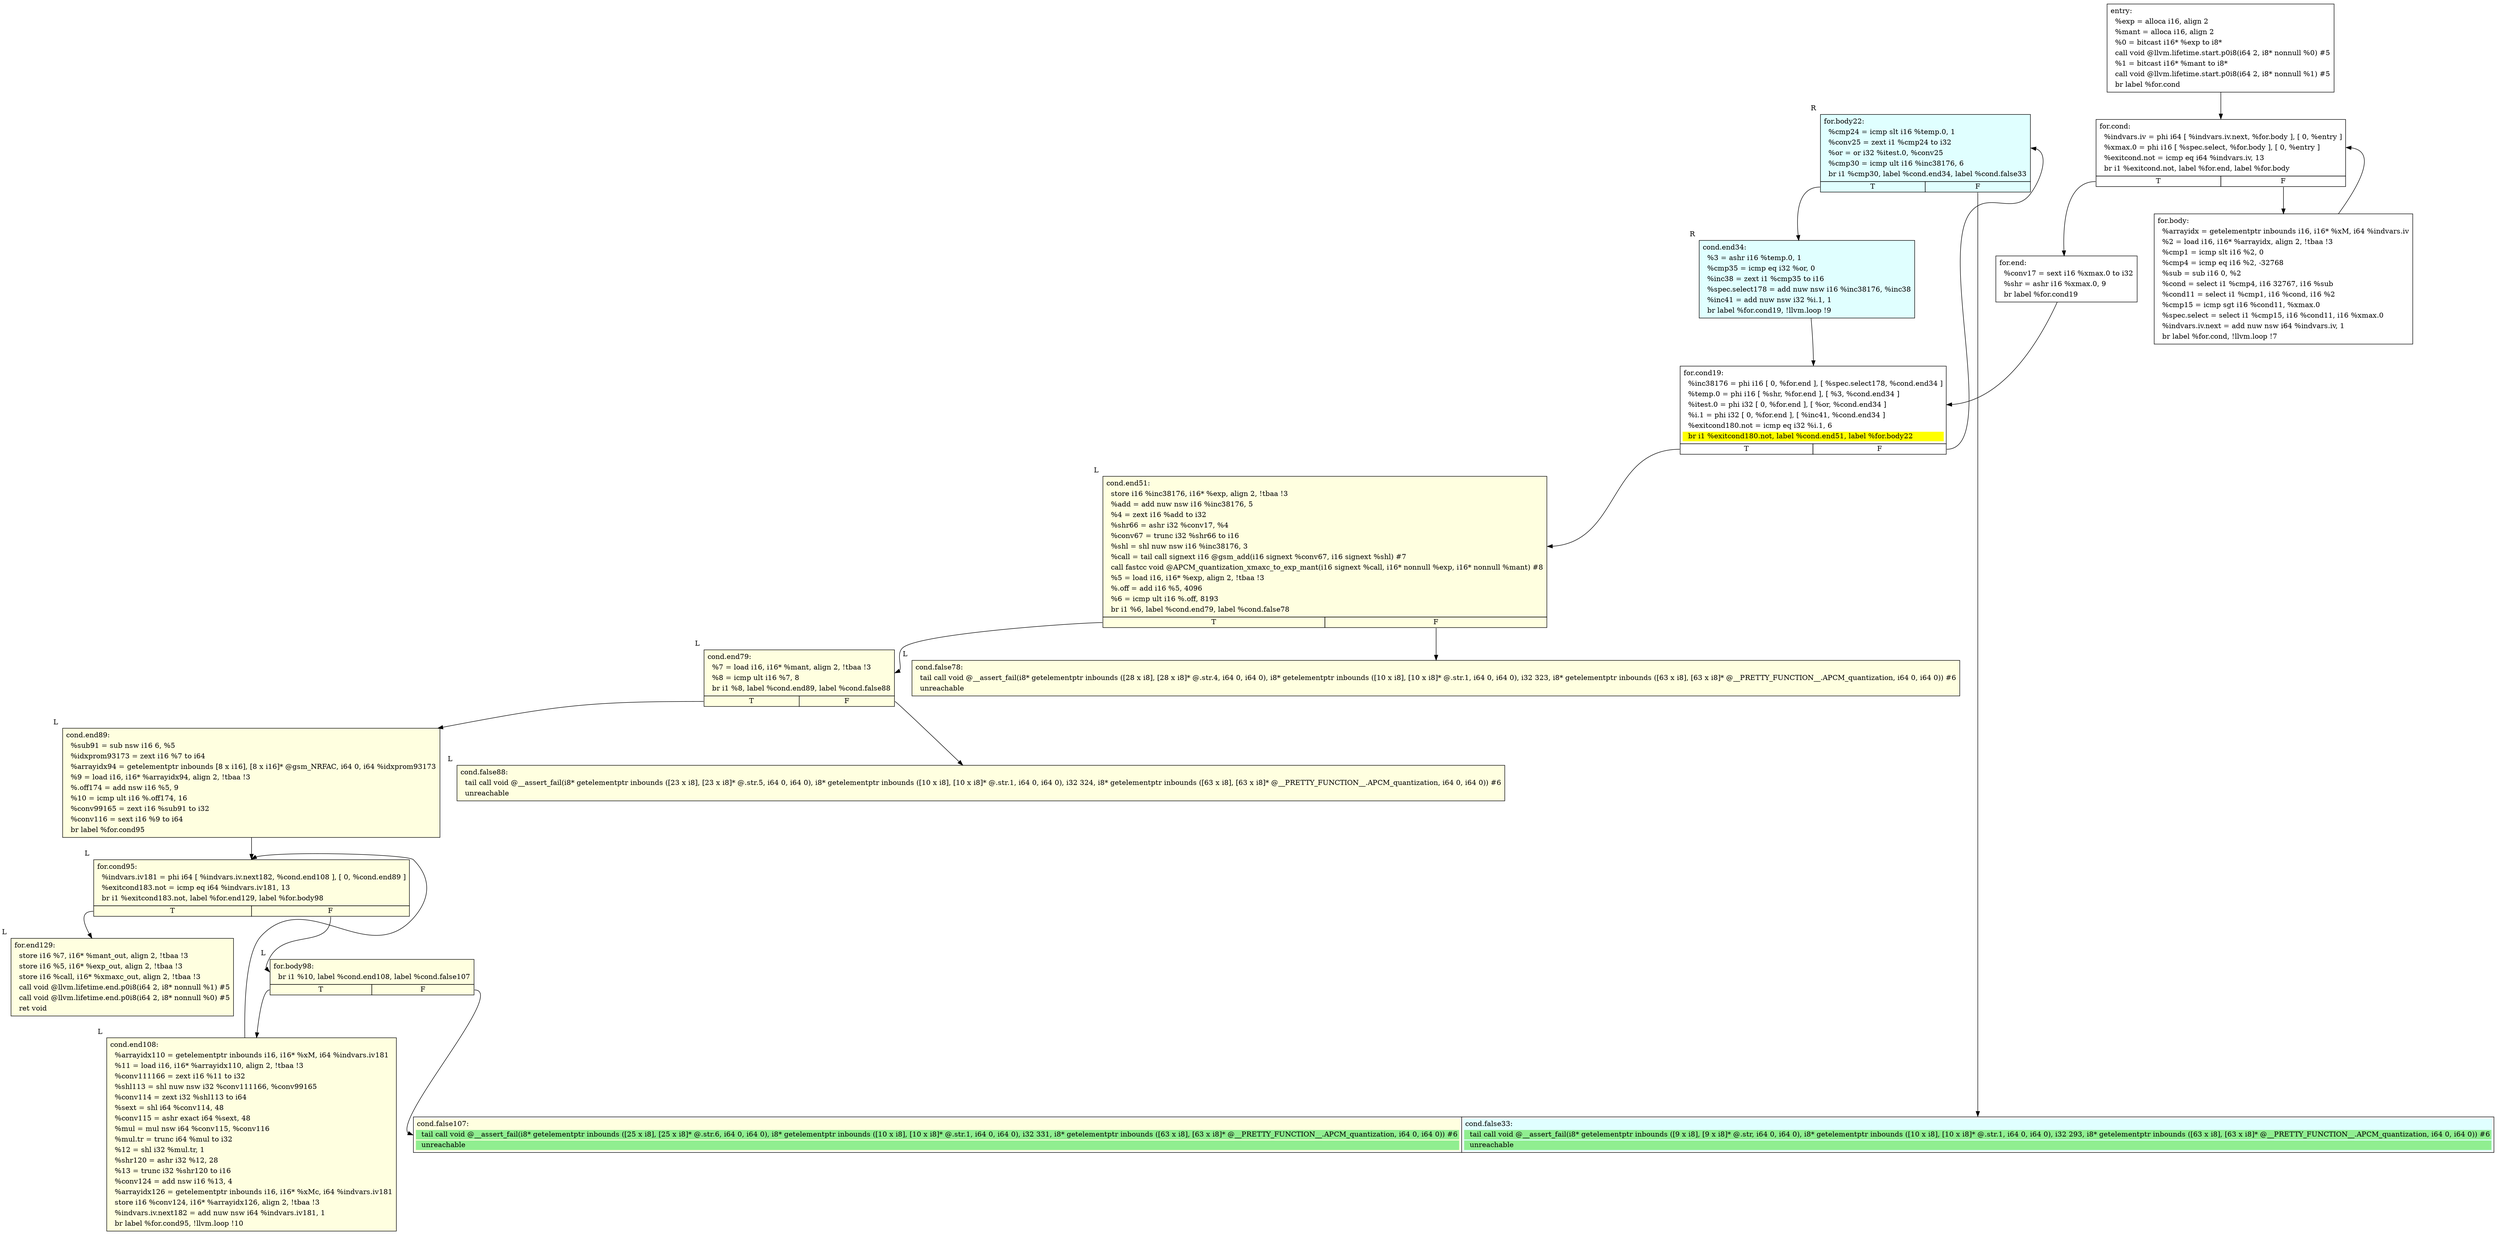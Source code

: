 digraph {
m_bb0 [shape = none, label  = <<table border="0" cellspacing="0">
<tr><td port="f1" border="1" colspan="2"><table bgcolor="LightYellow" border="0">
<tr><td align="left">cond.false107:</td></tr>
<tr><td bgcolor="lightgreen" align="left">  tail call void @__assert_fail(i8* getelementptr inbounds ([25 x i8], [25 x i8]* @.str.6, i64 0, i64 0), i8* getelementptr inbounds ([10 x i8], [10 x i8]* @.str.1, i64 0, i64 0), i32 331, i8* getelementptr inbounds ([63 x i8], [63 x i8]* @__PRETTY_FUNCTION__.APCM_quantization, i64 0, i64 0)) #6</td></tr>
<tr><td bgcolor="lightgreen" align="left">  unreachable</td></tr>
</table>
</td>
<td port="f2" border="1" colspan="2"><table bgcolor="LightCyan" border="0">
<tr><td align="left">cond.false33:</td></tr>
<tr><td bgcolor="lightgreen" align="left">  tail call void @__assert_fail(i8* getelementptr inbounds ([9 x i8], [9 x i8]* @.str, i64 0, i64 0), i8* getelementptr inbounds ([10 x i8], [10 x i8]* @.str.1, i64 0, i64 0), i32 293, i8* getelementptr inbounds ([63 x i8], [63 x i8]* @__PRETTY_FUNCTION__.APCM_quantization, i64 0, i64 0)) #6</td></tr>
<tr><td bgcolor="lightgreen" align="left">  unreachable</td></tr>
</table>
</td></tr>
</table>> ]
f_bb0 [shape = none, label  = <<table  border="0" cellspacing="0">
<tr><td port="f" border="1"><table border="0">
<tr><td align="left">entry:</td></tr>
<tr><td align="left">  %exp = alloca i16, align 2</td></tr>
<tr><td align="left">  %mant = alloca i16, align 2</td></tr>
<tr><td align="left">  %0 = bitcast i16* %exp to i8*</td></tr>
<tr><td align="left">  call void @llvm.lifetime.start.p0i8(i64 2, i8* nonnull %0) #5</td></tr>
<tr><td align="left">  %1 = bitcast i16* %mant to i8*</td></tr>
<tr><td align="left">  call void @llvm.lifetime.start.p0i8(i64 2, i8* nonnull %1) #5</td></tr>
<tr><td align="left">  br label %for.cond</td></tr>
</table>
</td></tr>
</table>> ]
f_bb1 [shape = none, label  = <<table  border="0" cellspacing="0">
<tr><td port="f" border="1" colspan="2"><table border="0">
<tr><td align="left">for.cond:</td></tr>
<tr><td align="left">  %indvars.iv = phi i64 [ %indvars.iv.next, %for.body ], [ 0, %entry ]</td></tr>
<tr><td align="left">  %xmax.0 = phi i16 [ %spec.select, %for.body ], [ 0, %entry ]</td></tr>
<tr><td align="left">  %exitcond.not = icmp eq i64 %indvars.iv, 13</td></tr>
<tr><td align="left">  br i1 %exitcond.not, label %for.end, label %for.body</td></tr>
</table>
</td></tr>
<tr><td border="1" port="fT">T</td><td border="1" port="fF">F</td></tr>
</table>> ]
f_bb2 [shape = none, label  = <<table  border="0" cellspacing="0">
<tr><td port="f" border="1"><table border="0">
<tr><td align="left">for.body:</td></tr>
<tr><td align="left">  %arrayidx = getelementptr inbounds i16, i16* %xM, i64 %indvars.iv</td></tr>
<tr><td align="left">  %2 = load i16, i16* %arrayidx, align 2, !tbaa !3</td></tr>
<tr><td align="left">  %cmp1 = icmp slt i16 %2, 0</td></tr>
<tr><td align="left">  %cmp4 = icmp eq i16 %2, -32768</td></tr>
<tr><td align="left">  %sub = sub i16 0, %2</td></tr>
<tr><td align="left">  %cond = select i1 %cmp4, i16 32767, i16 %sub</td></tr>
<tr><td align="left">  %cond11 = select i1 %cmp1, i16 %cond, i16 %2</td></tr>
<tr><td align="left">  %cmp15 = icmp sgt i16 %cond11, %xmax.0</td></tr>
<tr><td align="left">  %spec.select = select i1 %cmp15, i16 %cond11, i16 %xmax.0</td></tr>
<tr><td align="left">  %indvars.iv.next = add nuw nsw i64 %indvars.iv, 1</td></tr>
<tr><td align="left">  br label %for.cond, !llvm.loop !7</td></tr>
</table>
</td></tr>
</table>> ]
f_bb3 [shape = none, label  = <<table  border="0" cellspacing="0">
<tr><td port="f" border="1"><table border="0">
<tr><td align="left">for.end:</td></tr>
<tr><td align="left">  %conv17 = sext i16 %xmax.0 to i32</td></tr>
<tr><td align="left">  %shr = ashr i16 %xmax.0, 9</td></tr>
<tr><td align="left">  br label %for.cond19</td></tr>
</table>
</td></tr>
</table>> ]
f_bb4 [shape = none, label  = <<table  border="0" cellspacing="0">
<tr><td port="f" border="1" colspan="2"><table border="0">
<tr><td align="left">for.cond19:</td></tr>
<tr><td align="left">  %inc38176 = phi i16 [ 0, %for.end ], [ %spec.select178, %cond.end34 ]</td></tr>
<tr><td align="left">  %temp.0 = phi i16 [ %shr, %for.end ], [ %3, %cond.end34 ]</td></tr>
<tr><td align="left">  %itest.0 = phi i32 [ 0, %for.end ], [ %or, %cond.end34 ]</td></tr>
<tr><td align="left">  %i.1 = phi i32 [ 0, %for.end ], [ %inc41, %cond.end34 ]</td></tr>
<tr><td align="left">  %exitcond180.not = icmp eq i32 %i.1, 6</td></tr>
<tr><td bgcolor="yellow" align="left">  br i1 %exitcond180.not, label %cond.end51, label %for.body22</td></tr>
</table>
</td></tr>
<tr><td border="1" port="fT">T</td><td border="1" port="fF">F</td></tr>
</table>> ]
f_bb5 [shape = none,  xlabel="R", label  = <<table  bgcolor="LightCyan"  border="0" cellspacing="0">
<tr><td port="f" border="1" colspan="2"><table border="0">
<tr><td align="left">for.body22:</td></tr>
<tr><td align="left">  %cmp24 = icmp slt i16 %temp.0, 1</td></tr>
<tr><td align="left">  %conv25 = zext i1 %cmp24 to i32</td></tr>
<tr><td align="left">  %or = or i32 %itest.0, %conv25</td></tr>
<tr><td align="left">  %cmp30 = icmp ult i16 %inc38176, 6</td></tr>
<tr><td align="left">  br i1 %cmp30, label %cond.end34, label %cond.false33</td></tr>
</table>
</td></tr>
<tr><td border="1" port="fT">T</td><td border="1" port="fF">F</td></tr>
</table>> ]
f_bb6 [shape = none,  xlabel="R", label  = <<table  bgcolor="LightCyan"  border="0" cellspacing="0">
<tr><td port="f" border="1"><table border="0">
<tr><td align="left">cond.end34:</td></tr>
<tr><td align="left">  %3 = ashr i16 %temp.0, 1</td></tr>
<tr><td align="left">  %cmp35 = icmp eq i32 %or, 0</td></tr>
<tr><td align="left">  %inc38 = zext i1 %cmp35 to i16</td></tr>
<tr><td align="left">  %spec.select178 = add nuw nsw i16 %inc38176, %inc38</td></tr>
<tr><td align="left">  %inc41 = add nuw nsw i32 %i.1, 1</td></tr>
<tr><td align="left">  br label %for.cond19, !llvm.loop !9</td></tr>
</table>
</td></tr>
</table>> ]
f_bb7 [shape = none,  xlabel="L", label  = <<table  bgcolor="LightYellow"  border="0" cellspacing="0">
<tr><td port="f" border="1" colspan="2"><table border="0">
<tr><td align="left">cond.end51:</td></tr>
<tr><td align="left">  store i16 %inc38176, i16* %exp, align 2, !tbaa !3</td></tr>
<tr><td align="left">  %add = add nuw nsw i16 %inc38176, 5</td></tr>
<tr><td align="left">  %4 = zext i16 %add to i32</td></tr>
<tr><td align="left">  %shr66 = ashr i32 %conv17, %4</td></tr>
<tr><td align="left">  %conv67 = trunc i32 %shr66 to i16</td></tr>
<tr><td align="left">  %shl = shl nuw nsw i16 %inc38176, 3</td></tr>
<tr><td align="left">  %call = tail call signext i16 @gsm_add(i16 signext %conv67, i16 signext %shl) #7</td></tr>
<tr><td align="left">  call fastcc void @APCM_quantization_xmaxc_to_exp_mant(i16 signext %call, i16* nonnull %exp, i16* nonnull %mant) #8</td></tr>
<tr><td align="left">  %5 = load i16, i16* %exp, align 2, !tbaa !3</td></tr>
<tr><td align="left">  %.off = add i16 %5, 4096</td></tr>
<tr><td align="left">  %6 = icmp ult i16 %.off, 8193</td></tr>
<tr><td align="left">  br i1 %6, label %cond.end79, label %cond.false78</td></tr>
</table>
</td></tr>
<tr><td border="1" port="fT">T</td><td border="1" port="fF">F</td></tr>
</table>> ]
f_bb8 [shape = none,  xlabel="L", label  = <<table  bgcolor="LightYellow"  border="0" cellspacing="0">
<tr><td port="f" border="1"><table border="0">
<tr><td align="left">cond.false78:</td></tr>
<tr><td align="left">  tail call void @__assert_fail(i8* getelementptr inbounds ([28 x i8], [28 x i8]* @.str.4, i64 0, i64 0), i8* getelementptr inbounds ([10 x i8], [10 x i8]* @.str.1, i64 0, i64 0), i32 323, i8* getelementptr inbounds ([63 x i8], [63 x i8]* @__PRETTY_FUNCTION__.APCM_quantization, i64 0, i64 0)) #6</td></tr>
<tr><td align="left">  unreachable</td></tr>
</table>
</td></tr>
</table>> ]
f_bb9 [shape = none,  xlabel="L", label  = <<table  bgcolor="LightYellow"  border="0" cellspacing="0">
<tr><td port="f" border="1" colspan="2"><table border="0">
<tr><td align="left">cond.end79:</td></tr>
<tr><td align="left">  %7 = load i16, i16* %mant, align 2, !tbaa !3</td></tr>
<tr><td align="left">  %8 = icmp ult i16 %7, 8</td></tr>
<tr><td align="left">  br i1 %8, label %cond.end89, label %cond.false88</td></tr>
</table>
</td></tr>
<tr><td border="1" port="fT">T</td><td border="1" port="fF">F</td></tr>
</table>> ]
f_bb10 [shape = none,  xlabel="L", label  = <<table  bgcolor="LightYellow"  border="0" cellspacing="0">
<tr><td port="f" border="1"><table border="0">
<tr><td align="left">cond.false88:</td></tr>
<tr><td align="left">  tail call void @__assert_fail(i8* getelementptr inbounds ([23 x i8], [23 x i8]* @.str.5, i64 0, i64 0), i8* getelementptr inbounds ([10 x i8], [10 x i8]* @.str.1, i64 0, i64 0), i32 324, i8* getelementptr inbounds ([63 x i8], [63 x i8]* @__PRETTY_FUNCTION__.APCM_quantization, i64 0, i64 0)) #6</td></tr>
<tr><td align="left">  unreachable</td></tr>
</table>
</td></tr>
</table>> ]
f_bb11 [shape = none,  xlabel="L", label  = <<table  bgcolor="LightYellow"  border="0" cellspacing="0">
<tr><td port="f" border="1"><table border="0">
<tr><td align="left">cond.end89:</td></tr>
<tr><td align="left">  %sub91 = sub nsw i16 6, %5</td></tr>
<tr><td align="left">  %idxprom93173 = zext i16 %7 to i64</td></tr>
<tr><td align="left">  %arrayidx94 = getelementptr inbounds [8 x i16], [8 x i16]* @gsm_NRFAC, i64 0, i64 %idxprom93173</td></tr>
<tr><td align="left">  %9 = load i16, i16* %arrayidx94, align 2, !tbaa !3</td></tr>
<tr><td align="left">  %.off174 = add nsw i16 %5, 9</td></tr>
<tr><td align="left">  %10 = icmp ult i16 %.off174, 16</td></tr>
<tr><td align="left">  %conv99165 = zext i16 %sub91 to i32</td></tr>
<tr><td align="left">  %conv116 = sext i16 %9 to i64</td></tr>
<tr><td align="left">  br label %for.cond95</td></tr>
</table>
</td></tr>
</table>> ]
f_bb12 [shape = none,  xlabel="L", label  = <<table  bgcolor="LightYellow"  border="0" cellspacing="0">
<tr><td port="f" border="1" colspan="2"><table border="0">
<tr><td align="left">for.cond95:</td></tr>
<tr><td align="left">  %indvars.iv181 = phi i64 [ %indvars.iv.next182, %cond.end108 ], [ 0, %cond.end89 ]</td></tr>
<tr><td align="left">  %exitcond183.not = icmp eq i64 %indvars.iv181, 13</td></tr>
<tr><td align="left">  br i1 %exitcond183.not, label %for.end129, label %for.body98</td></tr>
</table>
</td></tr>
<tr><td border="1" port="fT">T</td><td border="1" port="fF">F</td></tr>
</table>> ]
f_bb13 [shape = none,  xlabel="L", label  = <<table  bgcolor="LightYellow"  border="0" cellspacing="0">
<tr><td port="f" border="1" colspan="2"><table border="0">
<tr><td align="left">for.body98:</td></tr>
<tr><td align="left">  br i1 %10, label %cond.end108, label %cond.false107</td></tr>
</table>
</td></tr>
<tr><td border="1" port="fT">T</td><td border="1" port="fF">F</td></tr>
</table>> ]
f_bb14 [shape = none,  xlabel="L", label  = <<table  bgcolor="LightYellow"  border="0" cellspacing="0">
<tr><td port="f" border="1"><table border="0">
<tr><td align="left">cond.end108:</td></tr>
<tr><td align="left">  %arrayidx110 = getelementptr inbounds i16, i16* %xM, i64 %indvars.iv181</td></tr>
<tr><td align="left">  %11 = load i16, i16* %arrayidx110, align 2, !tbaa !3</td></tr>
<tr><td align="left">  %conv111166 = zext i16 %11 to i32</td></tr>
<tr><td align="left">  %shl113 = shl nuw nsw i32 %conv111166, %conv99165</td></tr>
<tr><td align="left">  %conv114 = zext i32 %shl113 to i64</td></tr>
<tr><td align="left">  %sext = shl i64 %conv114, 48</td></tr>
<tr><td align="left">  %conv115 = ashr exact i64 %sext, 48</td></tr>
<tr><td align="left">  %mul = mul nsw i64 %conv115, %conv116</td></tr>
<tr><td align="left">  %mul.tr = trunc i64 %mul to i32</td></tr>
<tr><td align="left">  %12 = shl i32 %mul.tr, 1</td></tr>
<tr><td align="left">  %shr120 = ashr i32 %12, 28</td></tr>
<tr><td align="left">  %13 = trunc i32 %shr120 to i16</td></tr>
<tr><td align="left">  %conv124 = add nsw i16 %13, 4</td></tr>
<tr><td align="left">  %arrayidx126 = getelementptr inbounds i16, i16* %xMc, i64 %indvars.iv181</td></tr>
<tr><td align="left">  store i16 %conv124, i16* %arrayidx126, align 2, !tbaa !3</td></tr>
<tr><td align="left">  %indvars.iv.next182 = add nuw nsw i64 %indvars.iv181, 1</td></tr>
<tr><td align="left">  br label %for.cond95, !llvm.loop !10</td></tr>
</table>
</td></tr>
</table>> ]
f_bb15 [shape = none,  xlabel="L", label  = <<table  bgcolor="LightYellow"  border="0" cellspacing="0">
<tr><td port="f" border="1"><table border="0">
<tr><td align="left">for.end129:</td></tr>
<tr><td align="left">  store i16 %7, i16* %mant_out, align 2, !tbaa !3</td></tr>
<tr><td align="left">  store i16 %5, i16* %exp_out, align 2, !tbaa !3</td></tr>
<tr><td align="left">  store i16 %call, i16* %xmaxc_out, align 2, !tbaa !3</td></tr>
<tr><td align="left">  call void @llvm.lifetime.end.p0i8(i64 2, i8* nonnull %1) #5</td></tr>
<tr><td align="left">  call void @llvm.lifetime.end.p0i8(i64 2, i8* nonnull %0) #5</td></tr>
<tr><td align="left">  ret void</td></tr>
</table>
</td></tr>
</table>> ]
f_bb0:f -> f_bb1:f
f_bb1:fT -> f_bb3:f
f_bb1:fF -> f_bb2:f
f_bb2:f -> f_bb1:f
f_bb3:f -> f_bb4:f
f_bb4:fT -> f_bb7:f
f_bb4:fF -> f_bb5:f
f_bb5:fT -> f_bb6:f
f_bb5:fF -> m_bb0:f2
f_bb6:f -> f_bb4:f
f_bb7:fT -> f_bb9:f
f_bb7:fF -> f_bb8:f
f_bb9:fT -> f_bb11:f
f_bb9:fF -> f_bb10:f
f_bb11:f -> f_bb12:f
f_bb12:fT -> f_bb15:f
f_bb12:fF -> f_bb13:f
f_bb13:fT -> f_bb14:f
f_bb13:fF -> m_bb0:f1
f_bb14:f -> f_bb12:f
}

